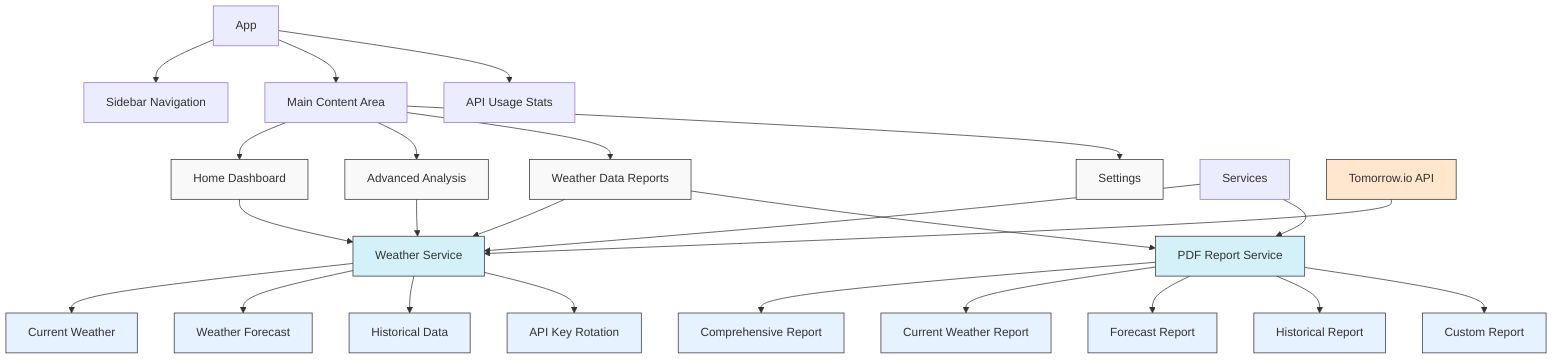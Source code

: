 flowchart TD
    %% Main Application Components
    App[App] --> Sidebar[Sidebar Navigation]
    App --> MainContent[Main Content Area]
    App --> ApiStats[API Usage Stats]
    
    %% Main Content Pages
    MainContent --> Home[Home Dashboard]
    MainContent --> Advanced[Advanced Analysis]
    MainContent --> WeatherData[Weather Data Reports]
    MainContent --> Settings[Settings]
    
    %% Services
    Services[Services] --> WeatherService[Weather Service]
    Services --> PdfService[PDF Report Service]
    
    %% Weather Service Details
    WeatherService --> CurrentWeather[Current Weather]
    WeatherService --> Forecast[Weather Forecast]
    WeatherService --> Historical[Historical Data]
    WeatherService --> KeyRotation[API Key Rotation]
    
    %% PDF Service Details
    PdfService --> ComprehensiveReport[Comprehensive Report]
    PdfService --> CurrentReport[Current Weather Report]
    PdfService --> ForecastReport[Forecast Report]
    PdfService --> HistoricalReport[Historical Report]
    PdfService --> CustomReport[Custom Report]
    
    %% External API
    TomorrowAPI[Tomorrow.io API] --> WeatherService
    
    %% Data Flow
    Home --> WeatherService
    Advanced --> WeatherService
    WeatherData --> WeatherService
    WeatherData --> PdfService
    
    %% Styling
    classDef page fill:#f9f9f9,stroke:#333,stroke-width:1px
    classDef service fill:#d4f1f9,stroke:#333,stroke-width:1px
    classDef api fill:#ffe6cc,stroke:#333,stroke-width:1px
    classDef feature fill:#e6f2ff,stroke:#333,stroke-width:1px
    
    class Home,Advanced,WeatherData,Settings page
    class WeatherService,PdfService service
    class TomorrowAPI api
    class CurrentWeather,Forecast,Historical,KeyRotation,ComprehensiveReport,CurrentReport,ForecastReport,HistoricalReport,CustomReport feature